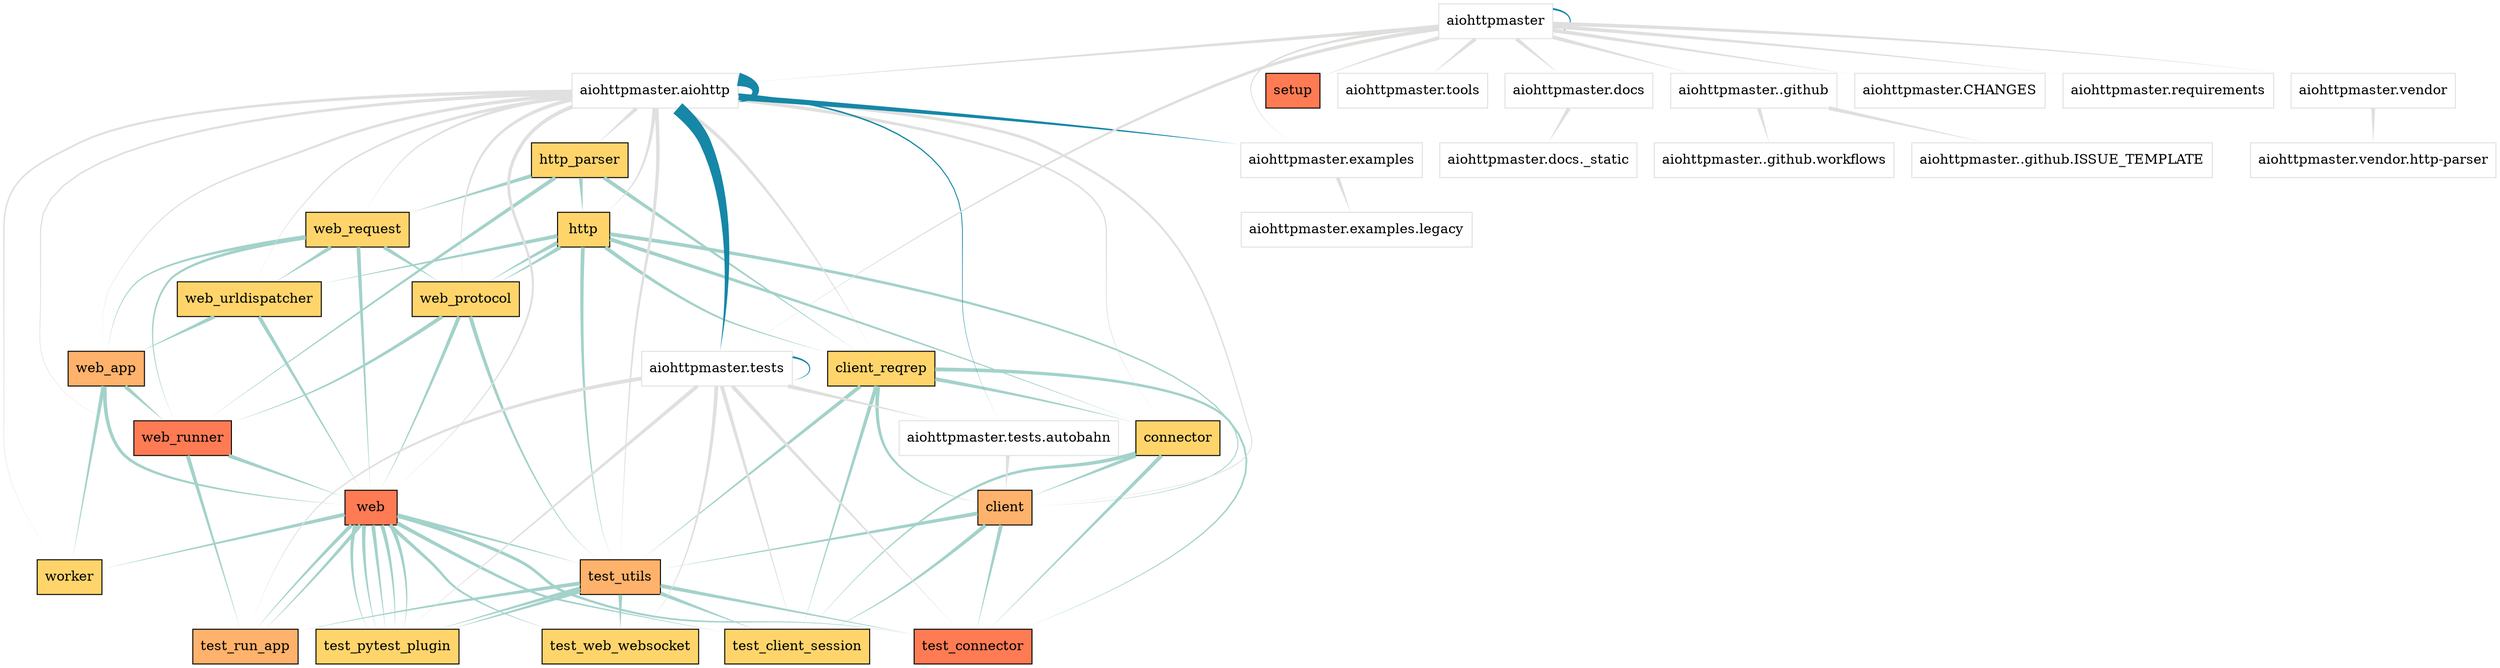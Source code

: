 digraph G{
edge[arrowtail=none,style=tapered,penwidth=4,arrowhead=none,dir=forward,color="#a3d2ca"];
node [style="filled", fillcolor="white"];
"worker"[shape="rectangle", fillcolor="#ffd56b"];
"test_utils"[shape="rectangle", fillcolor="#ffb26b"];
"web"[shape="rectangle", fillcolor="#ff7b54"];
"web_app"[shape="rectangle", fillcolor="#ffb26b"];
"web_protocol"[shape="rectangle", fillcolor="#ffd56b"];
"client"[shape="rectangle", fillcolor="#ffb26b"];
"web_urldispatcher"[shape="rectangle", fillcolor="#ffd56b"];
"web_request"[shape="rectangle", fillcolor="#ffd56b"];
"web_runner"[shape="rectangle", fillcolor="#ff7b54"];
"client_reqrep"[shape="rectangle", fillcolor="#ffd56b"];
"http"[shape="rectangle", fillcolor="#ffd56b"];
"connector"[shape="rectangle", fillcolor="#ffd56b"];
"http_parser"[shape="rectangle", fillcolor="#ffd56b"];
"test_connector"[shape="rectangle", fillcolor="#ff7b54"];
"client"[shape="rectangle", fillcolor="#ffb26b"];
"test_web_websocket"[shape="rectangle", fillcolor="#ffd56b"];
"test_client_session"[shape="rectangle", fillcolor="#ffd56b"];
"test_run_app"[shape="rectangle", fillcolor="#ffb26b"];
"test_pytest_plugin"[shape="rectangle", fillcolor="#ffd56b"];
"setup"[shape="rectangle", fillcolor="#ff7b54"];
node [style="filled", shape="box", color="#dfe0df", bgcolor="#dfe0df"];
 "aiohttpmaster.aiohttp";
node [style="filled", shape="box", color="#dfe0df", bgcolor="#dfe0df"];
 "aiohttpmaster.tools";
node [style="filled", shape="box", color="#dfe0df", bgcolor="#dfe0df"];
 "aiohttpmaster.tests.autobahn";
node [style="filled", shape="box", color="#dfe0df", bgcolor="#dfe0df"];
 "aiohttpmaster.tests";
node [style="filled", shape="box", color="#dfe0df", bgcolor="#dfe0df"];
 "aiohttpmaster.docs";
node [style="filled", shape="box", color="#dfe0df", bgcolor="#dfe0df"];
 "aiohttpmaster.examples.legacy";
node [style="filled", shape="box", color="#dfe0df", bgcolor="#dfe0df"];
 "aiohttpmaster.examples";
node [style="filled", shape="box", color="#dfe0df", bgcolor="#dfe0df"];
 "aiohttpmaster..github.ISSUE_TEMPLATE";
node [style="filled", shape="box", color="#dfe0df", bgcolor="#dfe0df"];
 "aiohttpmaster..github";
node [style="filled", shape="box", color="#dfe0df", bgcolor="#dfe0df"];
 "aiohttpmaster";
"aiohttpmaster" -> "aiohttpmaster.aiohttp" [color="#dfe0de"];
"aiohttpmaster.aiohttp" -> "worker" [color="#dfe0df"];
"aiohttpmaster.aiohttp" -> "test_utils" [color="#dfe0df"];
"aiohttpmaster.aiohttp" -> "web" [color="#dfe0df"];
"aiohttpmaster.aiohttp" -> "web_app" [color="#dfe0df"];
"aiohttpmaster.aiohttp" -> "web_protocol" [color="#dfe0df"];
"aiohttpmaster.aiohttp" -> "client" [color="#dfe0df"];
"aiohttpmaster.aiohttp" -> "web_urldispatcher" [color="#dfe0df"];
"aiohttpmaster.aiohttp" -> "web_request" [color="#dfe0df"];
"aiohttpmaster.aiohttp" -> "web_runner" [color="#dfe0df"];
"aiohttpmaster.aiohttp" -> "client_reqrep" [color="#dfe0df"];
"aiohttpmaster.aiohttp" -> "http" [color="#dfe0df"];
"aiohttpmaster.aiohttp" -> "connector" [color="#dfe0df"];
"aiohttpmaster.aiohttp" -> "http_parser" [color="#dfe0df"];
"aiohttpmaster" -> "aiohttpmaster.tools" [color="#dfe0de"];
"aiohttpmaster" -> "aiohttpmaster.CHANGES" [color="#dfe0de"];
"aiohttpmaster" -> "aiohttpmaster.tests" [color="#dfe0de"];
"aiohttpmaster.tests" -> "test_connector" [color="#dfe0df"];
"aiohttpmaster.tests" -> "aiohttpmaster.tests.autobahn" [color="#dfe0de"];
"aiohttpmaster.tests.autobahn" -> "client" [color="#dfe0df"];
"aiohttpmaster.tests" -> "test_web_websocket" [color="#dfe0df"];
"aiohttpmaster.tests" -> "test_client_session" [color="#dfe0df"];
"aiohttpmaster.tests" -> "test_run_app" [color="#dfe0df"];
"aiohttpmaster.tests" -> "test_pytest_plugin" [color="#dfe0df"];
"aiohttpmaster" -> "aiohttpmaster.requirements" [color="#dfe0de"];
"aiohttpmaster" -> "aiohttpmaster.docs" [color="#dfe0de"];
"aiohttpmaster.docs" -> "aiohttpmaster.docs._static" [color="#dfe0de"];
"aiohttpmaster" -> "setup" [color="#dfe0df"];
"aiohttpmaster" -> "aiohttpmaster.examples" [color="#dfe0de"];
"aiohttpmaster.examples" -> "aiohttpmaster.examples.legacy" [color="#dfe0de"];
"aiohttpmaster" -> "aiohttpmaster..github" [color="#dfe0de"];
"aiohttpmaster..github" -> "aiohttpmaster..github.workflows" [color="#dfe0de"];
"aiohttpmaster..github" -> "aiohttpmaster..github.ISSUE_TEMPLATE" [color="#dfe0de"];
"aiohttpmaster" -> "aiohttpmaster.vendor" [color="#dfe0de"];
"aiohttpmaster.vendor" -> "aiohttpmaster.vendor.http-parser" [color="#dfe0de"];
"web" -> "worker" ;
"web_app" -> "worker" ;
"client" -> "test_utils" ;
"client_reqrep" -> "test_utils" ;
"http" -> "test_utils" ;
"web" -> "test_utils" ;
"web_protocol" -> "test_utils" ;
"web_app" -> "web" ;
"web_protocol" -> "web" ;
"web_request" -> "web" ;
"web_runner" -> "web" ;
"web_urldispatcher" -> "web" ;
"web_request" -> "web_app" ;
"web_urldispatcher" -> "web_app" ;
"http" -> "web_protocol" ;
"http" -> "web_protocol" ;
"web_request" -> "web_protocol" ;
"client_reqrep" -> "client" ;
"connector" -> "client" ;
"http" -> "client" ;
"http" -> "web_urldispatcher" ;
"web_request" -> "web_urldispatcher" ;
"http_parser" -> "web_request" ;
"http_parser" -> "web_runner" ;
"web_app" -> "web_runner" ;
"web_protocol" -> "web_runner" ;
"web_request" -> "web_runner" ;
"http" -> "client_reqrep" ;
"http_parser" -> "client_reqrep" ;
"http_parser" -> "http" ;
"client_reqrep" -> "connector" ;
"http" -> "connector" ;
"web" -> "test_connector" ;
"client" -> "test_connector" ;
"client_reqrep" -> "test_connector" ;
"connector" -> "test_connector" ;
"test_utils" -> "test_connector" ;
"test_utils" -> "test_web_websocket" ;
"web" -> "test_web_websocket" ;
"web" -> "test_client_session" ;
"client" -> "test_client_session" ;
"client_reqrep" -> "test_client_session" ;
"connector" -> "test_client_session" ;
"test_utils" -> "test_client_session" ;
"web" -> "test_run_app" ;
"test_utils" -> "test_run_app" ;
"web_runner" -> "test_run_app" ;
"web" -> "test_run_app" ;
"web" -> "test_pytest_plugin" ;
"web" -> "test_pytest_plugin" ;
"web" -> "test_pytest_plugin" ;
"web" -> "test_pytest_plugin" ;
"test_utils" -> "test_pytest_plugin" ;
"web" -> "test_pytest_plugin" ;
"test_utils" -> "test_pytest_plugin" ;
"aiohttpmaster.aiohttp" -> "aiohttpmaster.aiohttp" [color="#1687a7",penwidth=14];
"aiohttpmaster.aiohttp" -> "aiohttpmaster.tests.autobahn" [color="#1687a7",penwidth=2];
"aiohttpmaster.aiohttp" -> "aiohttpmaster.tests" [color="#1687a7",penwidth=14];
"aiohttpmaster.aiohttp" -> "aiohttpmaster.examples" [color="#1687a7",penwidth=6];
"aiohttpmaster.tests" -> "aiohttpmaster.tests" [color="#1687a7",penwidth=2];
"aiohttpmaster" -> "aiohttpmaster" [color="#1687a7",penwidth=2];
}
